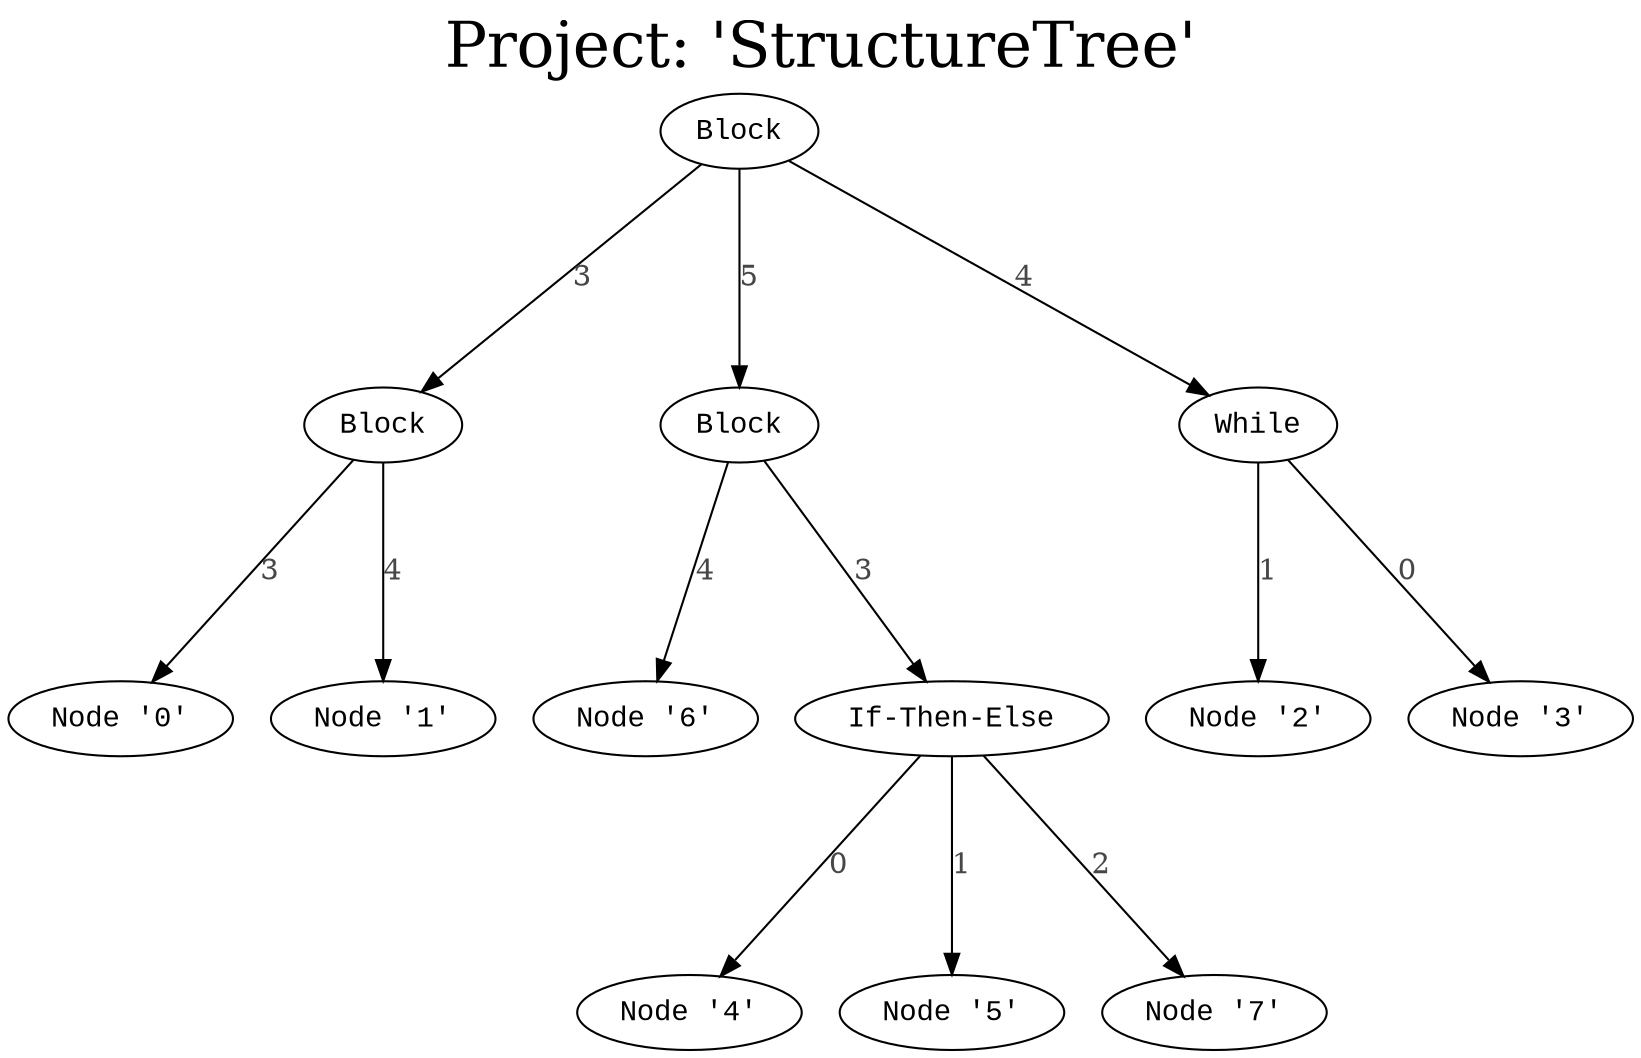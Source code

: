      // Auto generated DOT graph.
     // Compiler .dot->.png: "dot -Tpng testWHILE+IF.dot > testWHILE+IF.png"
     // (The format was heavily insipred by Kalani Thielen's example at http://www.graphviz.org/content/psg)

     digraph G {
     compound=true;
     ranksep=1.25;
     fontsize=30;
     labelloc="t";label="Project: 'StructureTree'";
     bgcolor=white;

      "n0" [style="filled" penwidth=1 fillcolor="white" fontname="Courier New" label="Node '0'"];
      "n1" [style="filled" penwidth=1 fillcolor="white" fontname="Courier New" label="Node '1'"];
      "n2" [style="filled" penwidth=1 fillcolor="white" fontname="Courier New" label="Node '2'"];
      "n3" [style="filled" penwidth=1 fillcolor="white" fontname="Courier New" label="Node '3'"];
      "n4" [style="filled" penwidth=1 fillcolor="white" fontname="Courier New" label="Node '4'"];
      "n5" [style="filled" penwidth=1 fillcolor="white" fontname="Courier New" label="Node '5'"];
      "n6" [style="filled" penwidth=1 fillcolor="white" fontname="Courier New" label="Node '6'"];
      "n7" [style="filled" penwidth=1 fillcolor="white" fontname="Courier New" label="Node '7'"];
      "n8" [style="filled" penwidth=1 fillcolor="white" fontname="Courier New" label="If-Then-Else"];
      "n9" [style="filled" penwidth=1 fillcolor="white" fontname="Courier New" label="Block"];
      "n10" [style="filled" penwidth=1 fillcolor="white" fontname="Courier New" label="Block"];
      "n11" [style="filled" penwidth=1 fillcolor="white" fontname="Courier New" label="While"];
      "n12" [style="filled" penwidth=1 fillcolor="white" fontname="Courier New" label="Block"];
      n8 -> n4 [penwidth=1 fontsize=14 fontcolor="grey28" label="0"];
      n8 -> n5 [penwidth=1 fontsize=14 fontcolor="grey28" label="1"];
      n8 -> n7 [penwidth=1 fontsize=14 fontcolor="grey28" label="2"];
      n9 -> n0 [penwidth=1 fontsize=14 fontcolor="grey28" label="3"];
      n9 -> n1 [penwidth=1 fontsize=14 fontcolor="grey28" label="4"];
      n10 -> n8 [penwidth=1 fontsize=14 fontcolor="grey28" label="3"];
      n10 -> n6 [penwidth=1 fontsize=14 fontcolor="grey28" label="4"];
      n11 -> n3 [penwidth=1 fontsize=14 fontcolor="grey28" label="0"];
      n11 -> n2 [penwidth=1 fontsize=14 fontcolor="grey28" label="1"];
      n12 -> n9 [penwidth=1 fontsize=14 fontcolor="grey28" label="3"];
      n12 -> n11 [penwidth=1 fontsize=14 fontcolor="grey28" label="4"];
      n12 -> n10 [penwidth=1 fontsize=14 fontcolor="grey28" label="5"];
     }
